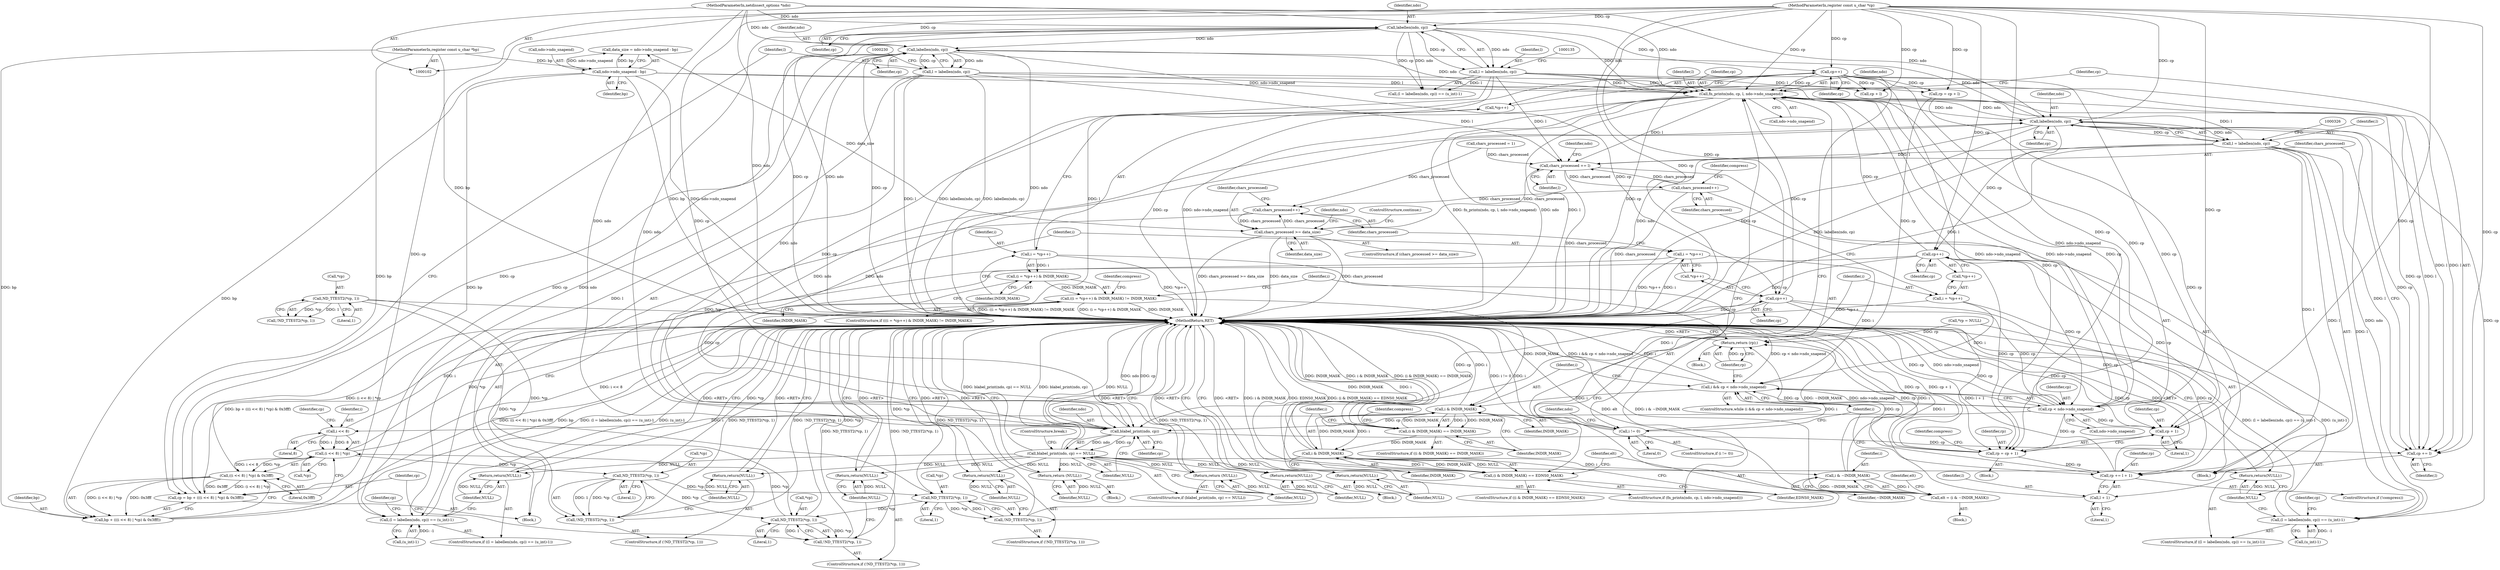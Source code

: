 digraph "1_tcpdump_3a76fd7c95fced2c2f8c8148a9055c3a542eff29@pointer" {
"1000226" [label="(Call,labellen(ndo, cp))"];
"1000131" [label="(Call,labellen(ndo, cp))"];
"1000103" [label="(MethodParameterIn,netdissect_options *ndo)"];
"1000104" [label="(MethodParameterIn,register const u_char *cp)"];
"1000322" [label="(Call,labellen(ndo, cp))"];
"1000299" [label="(Call,fn_printn(ndo, cp, l, ndo->ndo_snapend))"];
"1000226" [label="(Call,labellen(ndo, cp))"];
"1000210" [label="(Call,cp = bp + (((i << 8) | *cp) & 0x3fff))"];
"1000122" [label="(Call,ndo->ndo_snapend - bp)"];
"1000105" [label="(MethodParameterIn,register const u_char *bp)"];
"1000214" [label="(Call,((i << 8) | *cp) & 0x3fff)"];
"1000215" [label="(Call,(i << 8) | *cp)"];
"1000216" [label="(Call,i << 8)"];
"1000185" [label="(Call,i & INDIR_MASK)"];
"1000175" [label="(Call,i && cp < ndo->ndo_snapend)"];
"1000171" [label="(Call,i != 0)"];
"1000154" [label="(Call,i = *cp++)"];
"1000339" [label="(Call,i = *cp++)"];
"1000243" [label="(Call,i = *cp++)"];
"1000177" [label="(Call,cp < ndo->ndo_snapend)"];
"1000342" [label="(Call,cp++)"];
"1000157" [label="(Call,cp++)"];
"1000246" [label="(Call,cp++)"];
"1000184" [label="(Call,(i & INDIR_MASK) == INDIR_MASK)"];
"1000152" [label="(Call,((i = *cp++) & INDIR_MASK) != INDIR_MASK)"];
"1000153" [label="(Call,(i = *cp++) & INDIR_MASK)"];
"1000264" [label="(Call,i & INDIR_MASK)"];
"1000204" [label="(Call,ND_TTEST2(*cp, 1))"];
"1000333" [label="(Call,ND_TTEST2(*cp, 1))"];
"1000237" [label="(Call,ND_TTEST2(*cp, 1))"];
"1000142" [label="(Call,ND_TTEST2(*cp, 1))"];
"1000129" [label="(Call,l = labellen(ndo, cp))"];
"1000224" [label="(Call,l = labellen(ndo, cp))"];
"1000320" [label="(Call,l = labellen(ndo, cp))"];
"1000280" [label="(Call,blabel_print(ndo, cp))"];
"1000308" [label="(Call,cp += l)"];
"1000223" [label="(Call,(l = labellen(ndo, cp)) == (u_int)-1)"];
"1000263" [label="(Call,(i & INDIR_MASK) == EDNS0_MASK)"];
"1000271" [label="(Call,i & ~INDIR_MASK)"];
"1000269" [label="(Call,elt = (i & ~INDIR_MASK))"];
"1000194" [label="(Call,rp = cp + 1)"];
"1000349" [label="(Call,rp += l + 1)"];
"1000359" [label="(Return,return (rp);)"];
"1000196" [label="(Call,cp + 1)"];
"1000279" [label="(Call,blabel_print(ndo, cp) == NULL)"];
"1000208" [label="(Return,return(NULL);)"];
"1000233" [label="(Return,return(NULL);)"];
"1000241" [label="(Return,return(NULL);)"];
"1000259" [label="(Return,return (NULL);)"];
"1000284" [label="(Return,return (NULL);)"];
"1000294" [label="(Return,return(NULL);)"];
"1000306" [label="(Return,return(NULL);)"];
"1000329" [label="(Return,return(NULL);)"];
"1000337" [label="(Return,return(NULL);)"];
"1000319" [label="(Call,(l = labellen(ndo, cp)) == (u_int)-1)"];
"1000311" [label="(Call,chars_processed += l)"];
"1000344" [label="(Call,chars_processed++)"];
"1000248" [label="(Call,chars_processed++)"];
"1000251" [label="(Call,chars_processed >= data_size)"];
"1000351" [label="(Call,l + 1)"];
"1000212" [label="(Call,bp + (((i << 8) | *cp) & 0x3fff))"];
"1000203" [label="(Call,!ND_TTEST2(*cp, 1))"];
"1000236" [label="(Call,!ND_TTEST2(*cp, 1))"];
"1000332" [label="(Call,!ND_TTEST2(*cp, 1))"];
"1000246" [label="(Call,cp++)"];
"1000175" [label="(Call,i && cp < ndo->ndo_snapend)"];
"1000244" [label="(Identifier,i)"];
"1000249" [label="(Identifier,chars_processed)"];
"1000334" [label="(Call,*cp)"];
"1000228" [label="(Identifier,cp)"];
"1000281" [label="(Identifier,ndo)"];
"1000272" [label="(Identifier,i)"];
"1000195" [label="(Identifier,rp)"];
"1000142" [label="(Call,ND_TTEST2(*cp, 1))"];
"1000282" [label="(Identifier,cp)"];
"1000105" [label="(MethodParameterIn,register const u_char *bp)"];
"1000153" [label="(Call,(i = *cp++) & INDIR_MASK)"];
"1000330" [label="(Identifier,NULL)"];
"1000103" [label="(MethodParameterIn,netdissect_options *ndo)"];
"1000235" [label="(ControlStructure,if (!ND_TTEST2(*cp, 1)))"];
"1000123" [label="(Call,ndo->ndo_snapend)"];
"1000155" [label="(Identifier,i)"];
"1000251" [label="(Call,chars_processed >= data_size)"];
"1000267" [label="(Identifier,EDNS0_MASK)"];
"1000300" [label="(Identifier,ndo)"];
"1000266" [label="(Identifier,INDIR_MASK)"];
"1000177" [label="(Call,cp < ndo->ndo_snapend)"];
"1000216" [label="(Call,i << 8)"];
"1000192" [label="(Identifier,compress)"];
"1000351" [label="(Call,l + 1)"];
"1000239" [label="(Identifier,cp)"];
"1000257" [label="(Identifier,ndo)"];
"1000106" [label="(Block,)"];
"1000331" [label="(ControlStructure,if (!ND_TTEST2(*cp, 1)))"];
"1000280" [label="(Call,blabel_print(ndo, cp))"];
"1000198" [label="(Literal,1)"];
"1000340" [label="(Identifier,i)"];
"1000145" [label="(Literal,1)"];
"1000342" [label="(Call,cp++)"];
"1000276" [label="(Block,)"];
"1000104" [label="(MethodParameterIn,register const u_char *cp)"];
"1000193" [label="(Block,)"];
"1000189" [label="(Block,)"];
"1000345" [label="(Identifier,chars_processed)"];
"1000241" [label="(Return,return(NULL);)"];
"1000212" [label="(Call,bp + (((i << 8) | *cp) & 0x3fff))"];
"1000318" [label="(ControlStructure,if ((l = labellen(ndo, cp)) == (u_int)-1))"];
"1000236" [label="(Call,!ND_TTEST2(*cp, 1))"];
"1000217" [label="(Identifier,i)"];
"1000335" [label="(Identifier,cp)"];
"1000302" [label="(Identifier,l)"];
"1000182" [label="(Block,)"];
"1000194" [label="(Call,rp = cp + 1)"];
"1000213" [label="(Identifier,bp)"];
"1000210" [label="(Call,cp = bp + (((i << 8) | *cp) & 0x3fff))"];
"1000350" [label="(Identifier,rp)"];
"1000226" [label="(Call,labellen(ndo, cp))"];
"1000320" [label="(Call,l = labellen(ndo, cp))"];
"1000259" [label="(Return,return (NULL);)"];
"1000344" [label="(Call,chars_processed++)"];
"1000141" [label="(Call,!ND_TTEST2(*cp, 1))"];
"1000183" [label="(ControlStructure,if ((i & INDIR_MASK) == INDIR_MASK))"];
"1000156" [label="(Call,*cp++)"];
"1000242" [label="(Identifier,NULL)"];
"1000163" [label="(Identifier,compress)"];
"1000265" [label="(Identifier,i)"];
"1000261" [label="(ControlStructure,continue;)"];
"1000203" [label="(Call,!ND_TTEST2(*cp, 1))"];
"1000312" [label="(Identifier,chars_processed)"];
"1000325" [label="(Call,(u_int)-1)"];
"1000129" [label="(Call,l = labellen(ndo, cp))"];
"1000176" [label="(Identifier,i)"];
"1000346" [label="(ControlStructure,if (!compress))"];
"1000284" [label="(Return,return (NULL);)"];
"1000233" [label="(Return,return(NULL);)"];
"1000219" [label="(Call,*cp)"];
"1000209" [label="(Identifier,NULL)"];
"1000275" [label="(Identifier,elt)"];
"1000240" [label="(Literal,1)"];
"1000185" [label="(Call,i & INDIR_MASK)"];
"1000222" [label="(ControlStructure,if ((l = labellen(ndo, cp)) == (u_int)-1))"];
"1000260" [label="(Identifier,NULL)"];
"1000229" [label="(Call,(u_int)-1)"];
"1000252" [label="(Identifier,chars_processed)"];
"1000298" [label="(ControlStructure,if (fn_printn(ndo, cp, l, ndo->ndo_snapend)))"];
"1000220" [label="(Identifier,cp)"];
"1000128" [label="(Call,(l = labellen(ndo, cp)) == (u_int)-1)"];
"1000152" [label="(Call,((i = *cp++) & INDIR_MASK) != INDIR_MASK)"];
"1000324" [label="(Identifier,cp)"];
"1000126" [label="(Identifier,bp)"];
"1000207" [label="(Literal,1)"];
"1000238" [label="(Call,*cp)"];
"1000303" [label="(Call,ndo->ndo_snapend)"];
"1000341" [label="(Call,*cp++)"];
"1000132" [label="(Identifier,ndo)"];
"1000158" [label="(Identifier,cp)"];
"1000263" [label="(Call,(i & INDIR_MASK) == EDNS0_MASK)"];
"1000214" [label="(Call,((i << 8) | *cp) & 0x3fff)"];
"1000204" [label="(Call,ND_TTEST2(*cp, 1))"];
"1000285" [label="(Identifier,NULL)"];
"1000234" [label="(Identifier,NULL)"];
"1000269" [label="(Call,elt = (i & ~INDIR_MASK))"];
"1000295" [label="(Identifier,NULL)"];
"1000171" [label="(Call,i != 0)"];
"1000188" [label="(Identifier,INDIR_MASK)"];
"1000352" [label="(Identifier,l)"];
"1000279" [label="(Call,blabel_print(ndo, cp) == NULL)"];
"1000143" [label="(Call,*cp)"];
"1000250" [label="(ControlStructure,if (chars_processed >= data_size))"];
"1000262" [label="(ControlStructure,if ((i & INDIR_MASK) == EDNS0_MASK))"];
"1000337" [label="(Return,return(NULL);)"];
"1000336" [label="(Literal,1)"];
"1000154" [label="(Call,i = *cp++)"];
"1000283" [label="(Identifier,NULL)"];
"1000237" [label="(Call,ND_TTEST2(*cp, 1))"];
"1000268" [label="(Block,)"];
"1000323" [label="(Identifier,ndo)"];
"1000110" [label="(Call,*rp = NULL)"];
"1000353" [label="(Literal,1)"];
"1000173" [label="(Literal,0)"];
"1000170" [label="(ControlStructure,if (i != 0))"];
"1000253" [label="(Identifier,data_size)"];
"1000270" [label="(Identifier,elt)"];
"1000223" [label="(Call,(l = labellen(ndo, cp)) == (u_int)-1)"];
"1000308" [label="(Call,cp += l)"];
"1000151" [label="(ControlStructure,if (((i = *cp++) & INDIR_MASK) != INDIR_MASK))"];
"1000254" [label="(Block,)"];
"1000311" [label="(Call,chars_processed += l)"];
"1000349" [label="(Call,rp += l + 1)"];
"1000357" [label="(Identifier,ndo)"];
"1000310" [label="(Identifier,l)"];
"1000165" [label="(Call,rp = cp + l)"];
"1000309" [label="(Identifier,cp)"];
"1000202" [label="(ControlStructure,if (!ND_TTEST2(*cp, 1)))"];
"1000211" [label="(Identifier,cp)"];
"1000197" [label="(Identifier,cp)"];
"1000339" [label="(Call,i = *cp++)"];
"1000122" [label="(Call,ndo->ndo_snapend - bp)"];
"1000187" [label="(Identifier,INDIR_MASK)"];
"1000196" [label="(Call,cp + 1)"];
"1000225" [label="(Identifier,l)"];
"1000333" [label="(Call,ND_TTEST2(*cp, 1))"];
"1000329" [label="(Return,return(NULL);)"];
"1000167" [label="(Call,cp + l)"];
"1000248" [label="(Call,chars_processed++)"];
"1000360" [label="(Identifier,rp)"];
"1000307" [label="(Identifier,NULL)"];
"1000148" [label="(Call,chars_processed = 1)"];
"1000286" [label="(ControlStructure,break;)"];
"1000243" [label="(Call,i = *cp++)"];
"1000338" [label="(Identifier,NULL)"];
"1000299" [label="(Call,fn_printn(ndo, cp, l, ndo->ndo_snapend))"];
"1000361" [label="(MethodReturn,RET)"];
"1000157" [label="(Call,cp++)"];
"1000321" [label="(Identifier,l)"];
"1000294" [label="(Return,return(NULL);)"];
"1000200" [label="(Identifier,compress)"];
"1000348" [label="(Identifier,compress)"];
"1000316" [label="(Identifier,ndo)"];
"1000273" [label="(Identifier,~INDIR_MASK)"];
"1000227" [label="(Identifier,ndo)"];
"1000186" [label="(Identifier,i)"];
"1000319" [label="(Call,(l = labellen(ndo, cp)) == (u_int)-1)"];
"1000332" [label="(Call,!ND_TTEST2(*cp, 1))"];
"1000359" [label="(Return,return (rp);)"];
"1000301" [label="(Identifier,cp)"];
"1000160" [label="(Identifier,INDIR_MASK)"];
"1000174" [label="(ControlStructure,while (i && cp < ndo->ndo_snapend))"];
"1000131" [label="(Call,labellen(ndo, cp))"];
"1000133" [label="(Identifier,cp)"];
"1000221" [label="(Literal,0x3fff)"];
"1000313" [label="(Identifier,l)"];
"1000184" [label="(Call,(i & INDIR_MASK) == INDIR_MASK)"];
"1000271" [label="(Call,i & ~INDIR_MASK)"];
"1000178" [label="(Identifier,cp)"];
"1000306" [label="(Return,return(NULL);)"];
"1000120" [label="(Call,data_size = ndo->ndo_snapend - bp)"];
"1000247" [label="(Identifier,cp)"];
"1000224" [label="(Call,l = labellen(ndo, cp))"];
"1000322" [label="(Call,labellen(ndo, cp))"];
"1000264" [label="(Call,i & INDIR_MASK)"];
"1000278" [label="(ControlStructure,if (blabel_print(ndo, cp) == NULL))"];
"1000130" [label="(Identifier,l)"];
"1000159" [label="(Identifier,INDIR_MASK)"];
"1000245" [label="(Call,*cp++)"];
"1000343" [label="(Identifier,cp)"];
"1000208" [label="(Return,return(NULL);)"];
"1000218" [label="(Literal,8)"];
"1000179" [label="(Call,ndo->ndo_snapend)"];
"1000205" [label="(Call,*cp)"];
"1000172" [label="(Identifier,i)"];
"1000215" [label="(Call,(i << 8) | *cp)"];
"1000226" -> "1000224"  [label="AST: "];
"1000226" -> "1000228"  [label="CFG: "];
"1000227" -> "1000226"  [label="AST: "];
"1000228" -> "1000226"  [label="AST: "];
"1000224" -> "1000226"  [label="CFG: "];
"1000226" -> "1000361"  [label="DDG: ndo"];
"1000226" -> "1000361"  [label="DDG: cp"];
"1000226" -> "1000223"  [label="DDG: ndo"];
"1000226" -> "1000223"  [label="DDG: cp"];
"1000226" -> "1000224"  [label="DDG: ndo"];
"1000226" -> "1000224"  [label="DDG: cp"];
"1000131" -> "1000226"  [label="DDG: ndo"];
"1000322" -> "1000226"  [label="DDG: ndo"];
"1000103" -> "1000226"  [label="DDG: ndo"];
"1000210" -> "1000226"  [label="DDG: cp"];
"1000104" -> "1000226"  [label="DDG: cp"];
"1000226" -> "1000246"  [label="DDG: cp"];
"1000226" -> "1000280"  [label="DDG: ndo"];
"1000226" -> "1000299"  [label="DDG: ndo"];
"1000131" -> "1000129"  [label="AST: "];
"1000131" -> "1000133"  [label="CFG: "];
"1000132" -> "1000131"  [label="AST: "];
"1000133" -> "1000131"  [label="AST: "];
"1000129" -> "1000131"  [label="CFG: "];
"1000131" -> "1000361"  [label="DDG: ndo"];
"1000131" -> "1000361"  [label="DDG: cp"];
"1000131" -> "1000128"  [label="DDG: ndo"];
"1000131" -> "1000128"  [label="DDG: cp"];
"1000131" -> "1000129"  [label="DDG: ndo"];
"1000131" -> "1000129"  [label="DDG: cp"];
"1000103" -> "1000131"  [label="DDG: ndo"];
"1000104" -> "1000131"  [label="DDG: cp"];
"1000131" -> "1000157"  [label="DDG: cp"];
"1000131" -> "1000280"  [label="DDG: ndo"];
"1000131" -> "1000299"  [label="DDG: ndo"];
"1000103" -> "1000102"  [label="AST: "];
"1000103" -> "1000361"  [label="DDG: ndo"];
"1000103" -> "1000280"  [label="DDG: ndo"];
"1000103" -> "1000299"  [label="DDG: ndo"];
"1000103" -> "1000322"  [label="DDG: ndo"];
"1000104" -> "1000102"  [label="AST: "];
"1000104" -> "1000361"  [label="DDG: cp"];
"1000104" -> "1000157"  [label="DDG: cp"];
"1000104" -> "1000165"  [label="DDG: cp"];
"1000104" -> "1000167"  [label="DDG: cp"];
"1000104" -> "1000177"  [label="DDG: cp"];
"1000104" -> "1000194"  [label="DDG: cp"];
"1000104" -> "1000196"  [label="DDG: cp"];
"1000104" -> "1000210"  [label="DDG: cp"];
"1000104" -> "1000246"  [label="DDG: cp"];
"1000104" -> "1000280"  [label="DDG: cp"];
"1000104" -> "1000299"  [label="DDG: cp"];
"1000104" -> "1000308"  [label="DDG: cp"];
"1000104" -> "1000322"  [label="DDG: cp"];
"1000104" -> "1000342"  [label="DDG: cp"];
"1000322" -> "1000320"  [label="AST: "];
"1000322" -> "1000324"  [label="CFG: "];
"1000323" -> "1000322"  [label="AST: "];
"1000324" -> "1000322"  [label="AST: "];
"1000320" -> "1000322"  [label="CFG: "];
"1000322" -> "1000361"  [label="DDG: cp"];
"1000322" -> "1000361"  [label="DDG: ndo"];
"1000322" -> "1000280"  [label="DDG: ndo"];
"1000322" -> "1000299"  [label="DDG: ndo"];
"1000322" -> "1000319"  [label="DDG: ndo"];
"1000322" -> "1000319"  [label="DDG: cp"];
"1000322" -> "1000320"  [label="DDG: ndo"];
"1000322" -> "1000320"  [label="DDG: cp"];
"1000299" -> "1000322"  [label="DDG: ndo"];
"1000280" -> "1000322"  [label="DDG: ndo"];
"1000308" -> "1000322"  [label="DDG: cp"];
"1000322" -> "1000342"  [label="DDG: cp"];
"1000299" -> "1000298"  [label="AST: "];
"1000299" -> "1000303"  [label="CFG: "];
"1000300" -> "1000299"  [label="AST: "];
"1000301" -> "1000299"  [label="AST: "];
"1000302" -> "1000299"  [label="AST: "];
"1000303" -> "1000299"  [label="AST: "];
"1000307" -> "1000299"  [label="CFG: "];
"1000309" -> "1000299"  [label="CFG: "];
"1000299" -> "1000361"  [label="DDG: cp"];
"1000299" -> "1000361"  [label="DDG: ndo->ndo_snapend"];
"1000299" -> "1000361"  [label="DDG: fn_printn(ndo, cp, l, ndo->ndo_snapend)"];
"1000299" -> "1000361"  [label="DDG: l"];
"1000299" -> "1000361"  [label="DDG: ndo"];
"1000299" -> "1000177"  [label="DDG: ndo->ndo_snapend"];
"1000177" -> "1000299"  [label="DDG: cp"];
"1000177" -> "1000299"  [label="DDG: ndo->ndo_snapend"];
"1000342" -> "1000299"  [label="DDG: cp"];
"1000157" -> "1000299"  [label="DDG: cp"];
"1000246" -> "1000299"  [label="DDG: cp"];
"1000129" -> "1000299"  [label="DDG: l"];
"1000224" -> "1000299"  [label="DDG: l"];
"1000320" -> "1000299"  [label="DDG: l"];
"1000122" -> "1000299"  [label="DDG: ndo->ndo_snapend"];
"1000299" -> "1000308"  [label="DDG: l"];
"1000299" -> "1000308"  [label="DDG: cp"];
"1000299" -> "1000311"  [label="DDG: l"];
"1000210" -> "1000189"  [label="AST: "];
"1000210" -> "1000212"  [label="CFG: "];
"1000211" -> "1000210"  [label="AST: "];
"1000212" -> "1000210"  [label="AST: "];
"1000225" -> "1000210"  [label="CFG: "];
"1000210" -> "1000361"  [label="DDG: bp + (((i << 8) | *cp) & 0x3fff)"];
"1000122" -> "1000210"  [label="DDG: bp"];
"1000105" -> "1000210"  [label="DDG: bp"];
"1000214" -> "1000210"  [label="DDG: (i << 8) | *cp"];
"1000214" -> "1000210"  [label="DDG: 0x3fff"];
"1000122" -> "1000120"  [label="AST: "];
"1000122" -> "1000126"  [label="CFG: "];
"1000123" -> "1000122"  [label="AST: "];
"1000126" -> "1000122"  [label="AST: "];
"1000120" -> "1000122"  [label="CFG: "];
"1000122" -> "1000361"  [label="DDG: bp"];
"1000122" -> "1000361"  [label="DDG: ndo->ndo_snapend"];
"1000122" -> "1000120"  [label="DDG: ndo->ndo_snapend"];
"1000122" -> "1000120"  [label="DDG: bp"];
"1000105" -> "1000122"  [label="DDG: bp"];
"1000122" -> "1000177"  [label="DDG: ndo->ndo_snapend"];
"1000122" -> "1000212"  [label="DDG: bp"];
"1000105" -> "1000102"  [label="AST: "];
"1000105" -> "1000361"  [label="DDG: bp"];
"1000105" -> "1000212"  [label="DDG: bp"];
"1000214" -> "1000212"  [label="AST: "];
"1000214" -> "1000221"  [label="CFG: "];
"1000215" -> "1000214"  [label="AST: "];
"1000221" -> "1000214"  [label="AST: "];
"1000212" -> "1000214"  [label="CFG: "];
"1000214" -> "1000361"  [label="DDG: (i << 8) | *cp"];
"1000214" -> "1000212"  [label="DDG: (i << 8) | *cp"];
"1000214" -> "1000212"  [label="DDG: 0x3fff"];
"1000215" -> "1000214"  [label="DDG: i << 8"];
"1000215" -> "1000214"  [label="DDG: *cp"];
"1000215" -> "1000219"  [label="CFG: "];
"1000216" -> "1000215"  [label="AST: "];
"1000219" -> "1000215"  [label="AST: "];
"1000221" -> "1000215"  [label="CFG: "];
"1000215" -> "1000361"  [label="DDG: i << 8"];
"1000215" -> "1000361"  [label="DDG: *cp"];
"1000216" -> "1000215"  [label="DDG: i"];
"1000216" -> "1000215"  [label="DDG: 8"];
"1000204" -> "1000215"  [label="DDG: *cp"];
"1000215" -> "1000237"  [label="DDG: *cp"];
"1000216" -> "1000218"  [label="CFG: "];
"1000217" -> "1000216"  [label="AST: "];
"1000218" -> "1000216"  [label="AST: "];
"1000220" -> "1000216"  [label="CFG: "];
"1000216" -> "1000361"  [label="DDG: i"];
"1000185" -> "1000216"  [label="DDG: i"];
"1000185" -> "1000184"  [label="AST: "];
"1000185" -> "1000187"  [label="CFG: "];
"1000186" -> "1000185"  [label="AST: "];
"1000187" -> "1000185"  [label="AST: "];
"1000188" -> "1000185"  [label="CFG: "];
"1000185" -> "1000361"  [label="DDG: i"];
"1000185" -> "1000184"  [label="DDG: i"];
"1000185" -> "1000184"  [label="DDG: INDIR_MASK"];
"1000175" -> "1000185"  [label="DDG: i"];
"1000184" -> "1000185"  [label="DDG: INDIR_MASK"];
"1000152" -> "1000185"  [label="DDG: INDIR_MASK"];
"1000264" -> "1000185"  [label="DDG: INDIR_MASK"];
"1000185" -> "1000264"  [label="DDG: i"];
"1000175" -> "1000174"  [label="AST: "];
"1000175" -> "1000176"  [label="CFG: "];
"1000175" -> "1000177"  [label="CFG: "];
"1000176" -> "1000175"  [label="AST: "];
"1000177" -> "1000175"  [label="AST: "];
"1000186" -> "1000175"  [label="CFG: "];
"1000360" -> "1000175"  [label="CFG: "];
"1000175" -> "1000361"  [label="DDG: i"];
"1000175" -> "1000361"  [label="DDG: cp < ndo->ndo_snapend"];
"1000175" -> "1000361"  [label="DDG: i && cp < ndo->ndo_snapend"];
"1000171" -> "1000175"  [label="DDG: i"];
"1000339" -> "1000175"  [label="DDG: i"];
"1000243" -> "1000175"  [label="DDG: i"];
"1000177" -> "1000175"  [label="DDG: cp"];
"1000177" -> "1000175"  [label="DDG: ndo->ndo_snapend"];
"1000171" -> "1000170"  [label="AST: "];
"1000171" -> "1000173"  [label="CFG: "];
"1000172" -> "1000171"  [label="AST: "];
"1000173" -> "1000171"  [label="AST: "];
"1000176" -> "1000171"  [label="CFG: "];
"1000357" -> "1000171"  [label="CFG: "];
"1000171" -> "1000361"  [label="DDG: i"];
"1000171" -> "1000361"  [label="DDG: i != 0"];
"1000154" -> "1000171"  [label="DDG: i"];
"1000154" -> "1000153"  [label="AST: "];
"1000154" -> "1000156"  [label="CFG: "];
"1000155" -> "1000154"  [label="AST: "];
"1000156" -> "1000154"  [label="AST: "];
"1000159" -> "1000154"  [label="CFG: "];
"1000154" -> "1000361"  [label="DDG: *cp++"];
"1000154" -> "1000153"  [label="DDG: i"];
"1000339" -> "1000182"  [label="AST: "];
"1000339" -> "1000341"  [label="CFG: "];
"1000340" -> "1000339"  [label="AST: "];
"1000341" -> "1000339"  [label="AST: "];
"1000345" -> "1000339"  [label="CFG: "];
"1000339" -> "1000361"  [label="DDG: *cp++"];
"1000243" -> "1000189"  [label="AST: "];
"1000243" -> "1000245"  [label="CFG: "];
"1000244" -> "1000243"  [label="AST: "];
"1000245" -> "1000243"  [label="AST: "];
"1000249" -> "1000243"  [label="CFG: "];
"1000243" -> "1000361"  [label="DDG: i"];
"1000243" -> "1000361"  [label="DDG: *cp++"];
"1000177" -> "1000179"  [label="CFG: "];
"1000178" -> "1000177"  [label="AST: "];
"1000179" -> "1000177"  [label="AST: "];
"1000177" -> "1000361"  [label="DDG: cp"];
"1000177" -> "1000361"  [label="DDG: ndo->ndo_snapend"];
"1000342" -> "1000177"  [label="DDG: cp"];
"1000157" -> "1000177"  [label="DDG: cp"];
"1000246" -> "1000177"  [label="DDG: cp"];
"1000177" -> "1000194"  [label="DDG: cp"];
"1000177" -> "1000196"  [label="DDG: cp"];
"1000177" -> "1000280"  [label="DDG: cp"];
"1000342" -> "1000341"  [label="AST: "];
"1000342" -> "1000343"  [label="CFG: "];
"1000343" -> "1000342"  [label="AST: "];
"1000341" -> "1000342"  [label="CFG: "];
"1000342" -> "1000361"  [label="DDG: cp"];
"1000342" -> "1000194"  [label="DDG: cp"];
"1000342" -> "1000196"  [label="DDG: cp"];
"1000342" -> "1000280"  [label="DDG: cp"];
"1000157" -> "1000156"  [label="AST: "];
"1000157" -> "1000158"  [label="CFG: "];
"1000158" -> "1000157"  [label="AST: "];
"1000156" -> "1000157"  [label="CFG: "];
"1000157" -> "1000361"  [label="DDG: cp"];
"1000157" -> "1000165"  [label="DDG: cp"];
"1000157" -> "1000167"  [label="DDG: cp"];
"1000157" -> "1000194"  [label="DDG: cp"];
"1000157" -> "1000196"  [label="DDG: cp"];
"1000157" -> "1000280"  [label="DDG: cp"];
"1000246" -> "1000245"  [label="AST: "];
"1000246" -> "1000247"  [label="CFG: "];
"1000247" -> "1000246"  [label="AST: "];
"1000245" -> "1000246"  [label="CFG: "];
"1000246" -> "1000361"  [label="DDG: cp"];
"1000246" -> "1000194"  [label="DDG: cp"];
"1000246" -> "1000196"  [label="DDG: cp"];
"1000246" -> "1000280"  [label="DDG: cp"];
"1000184" -> "1000183"  [label="AST: "];
"1000184" -> "1000188"  [label="CFG: "];
"1000188" -> "1000184"  [label="AST: "];
"1000192" -> "1000184"  [label="CFG: "];
"1000265" -> "1000184"  [label="CFG: "];
"1000184" -> "1000361"  [label="DDG: INDIR_MASK"];
"1000184" -> "1000361"  [label="DDG: i & INDIR_MASK"];
"1000184" -> "1000361"  [label="DDG: (i & INDIR_MASK) == INDIR_MASK"];
"1000184" -> "1000264"  [label="DDG: INDIR_MASK"];
"1000152" -> "1000151"  [label="AST: "];
"1000152" -> "1000160"  [label="CFG: "];
"1000153" -> "1000152"  [label="AST: "];
"1000160" -> "1000152"  [label="AST: "];
"1000163" -> "1000152"  [label="CFG: "];
"1000172" -> "1000152"  [label="CFG: "];
"1000152" -> "1000361"  [label="DDG: INDIR_MASK"];
"1000152" -> "1000361"  [label="DDG: ((i = *cp++) & INDIR_MASK) != INDIR_MASK"];
"1000152" -> "1000361"  [label="DDG: (i = *cp++) & INDIR_MASK"];
"1000153" -> "1000152"  [label="DDG: INDIR_MASK"];
"1000153" -> "1000159"  [label="CFG: "];
"1000159" -> "1000153"  [label="AST: "];
"1000160" -> "1000153"  [label="CFG: "];
"1000264" -> "1000263"  [label="AST: "];
"1000264" -> "1000266"  [label="CFG: "];
"1000265" -> "1000264"  [label="AST: "];
"1000266" -> "1000264"  [label="AST: "];
"1000267" -> "1000264"  [label="CFG: "];
"1000264" -> "1000361"  [label="DDG: i"];
"1000264" -> "1000361"  [label="DDG: INDIR_MASK"];
"1000264" -> "1000263"  [label="DDG: i"];
"1000264" -> "1000263"  [label="DDG: INDIR_MASK"];
"1000264" -> "1000271"  [label="DDG: i"];
"1000204" -> "1000203"  [label="AST: "];
"1000204" -> "1000207"  [label="CFG: "];
"1000205" -> "1000204"  [label="AST: "];
"1000207" -> "1000204"  [label="AST: "];
"1000203" -> "1000204"  [label="CFG: "];
"1000204" -> "1000361"  [label="DDG: *cp"];
"1000204" -> "1000203"  [label="DDG: *cp"];
"1000204" -> "1000203"  [label="DDG: 1"];
"1000333" -> "1000204"  [label="DDG: *cp"];
"1000237" -> "1000204"  [label="DDG: *cp"];
"1000142" -> "1000204"  [label="DDG: *cp"];
"1000333" -> "1000332"  [label="AST: "];
"1000333" -> "1000336"  [label="CFG: "];
"1000334" -> "1000333"  [label="AST: "];
"1000336" -> "1000333"  [label="AST: "];
"1000332" -> "1000333"  [label="CFG: "];
"1000333" -> "1000361"  [label="DDG: *cp"];
"1000333" -> "1000332"  [label="DDG: *cp"];
"1000333" -> "1000332"  [label="DDG: 1"];
"1000237" -> "1000333"  [label="DDG: *cp"];
"1000142" -> "1000333"  [label="DDG: *cp"];
"1000237" -> "1000236"  [label="AST: "];
"1000237" -> "1000240"  [label="CFG: "];
"1000238" -> "1000237"  [label="AST: "];
"1000240" -> "1000237"  [label="AST: "];
"1000236" -> "1000237"  [label="CFG: "];
"1000237" -> "1000361"  [label="DDG: *cp"];
"1000237" -> "1000236"  [label="DDG: *cp"];
"1000237" -> "1000236"  [label="DDG: 1"];
"1000142" -> "1000141"  [label="AST: "];
"1000142" -> "1000145"  [label="CFG: "];
"1000143" -> "1000142"  [label="AST: "];
"1000145" -> "1000142"  [label="AST: "];
"1000141" -> "1000142"  [label="CFG: "];
"1000142" -> "1000361"  [label="DDG: *cp"];
"1000142" -> "1000141"  [label="DDG: *cp"];
"1000142" -> "1000141"  [label="DDG: 1"];
"1000129" -> "1000128"  [label="AST: "];
"1000130" -> "1000129"  [label="AST: "];
"1000135" -> "1000129"  [label="CFG: "];
"1000129" -> "1000361"  [label="DDG: l"];
"1000129" -> "1000361"  [label="DDG: labellen(ndo, cp)"];
"1000129" -> "1000128"  [label="DDG: l"];
"1000129" -> "1000165"  [label="DDG: l"];
"1000129" -> "1000167"  [label="DDG: l"];
"1000129" -> "1000308"  [label="DDG: l"];
"1000129" -> "1000311"  [label="DDG: l"];
"1000224" -> "1000223"  [label="AST: "];
"1000225" -> "1000224"  [label="AST: "];
"1000230" -> "1000224"  [label="CFG: "];
"1000224" -> "1000361"  [label="DDG: l"];
"1000224" -> "1000361"  [label="DDG: labellen(ndo, cp)"];
"1000224" -> "1000223"  [label="DDG: l"];
"1000224" -> "1000308"  [label="DDG: l"];
"1000224" -> "1000311"  [label="DDG: l"];
"1000320" -> "1000319"  [label="AST: "];
"1000321" -> "1000320"  [label="AST: "];
"1000326" -> "1000320"  [label="CFG: "];
"1000320" -> "1000361"  [label="DDG: labellen(ndo, cp)"];
"1000320" -> "1000361"  [label="DDG: l"];
"1000320" -> "1000308"  [label="DDG: l"];
"1000320" -> "1000311"  [label="DDG: l"];
"1000320" -> "1000319"  [label="DDG: l"];
"1000320" -> "1000349"  [label="DDG: l"];
"1000320" -> "1000351"  [label="DDG: l"];
"1000280" -> "1000279"  [label="AST: "];
"1000280" -> "1000282"  [label="CFG: "];
"1000281" -> "1000280"  [label="AST: "];
"1000282" -> "1000280"  [label="AST: "];
"1000283" -> "1000280"  [label="CFG: "];
"1000280" -> "1000361"  [label="DDG: cp"];
"1000280" -> "1000361"  [label="DDG: ndo"];
"1000280" -> "1000279"  [label="DDG: ndo"];
"1000280" -> "1000279"  [label="DDG: cp"];
"1000280" -> "1000308"  [label="DDG: cp"];
"1000308" -> "1000182"  [label="AST: "];
"1000308" -> "1000310"  [label="CFG: "];
"1000309" -> "1000308"  [label="AST: "];
"1000310" -> "1000308"  [label="AST: "];
"1000312" -> "1000308"  [label="CFG: "];
"1000223" -> "1000222"  [label="AST: "];
"1000223" -> "1000229"  [label="CFG: "];
"1000229" -> "1000223"  [label="AST: "];
"1000234" -> "1000223"  [label="CFG: "];
"1000239" -> "1000223"  [label="CFG: "];
"1000223" -> "1000361"  [label="DDG: (l = labellen(ndo, cp)) == (u_int)-1"];
"1000223" -> "1000361"  [label="DDG: (u_int)-1"];
"1000229" -> "1000223"  [label="DDG: -1"];
"1000263" -> "1000262"  [label="AST: "];
"1000263" -> "1000267"  [label="CFG: "];
"1000267" -> "1000263"  [label="AST: "];
"1000270" -> "1000263"  [label="CFG: "];
"1000300" -> "1000263"  [label="CFG: "];
"1000263" -> "1000361"  [label="DDG: EDNS0_MASK"];
"1000263" -> "1000361"  [label="DDG: (i & INDIR_MASK) == EDNS0_MASK"];
"1000263" -> "1000361"  [label="DDG: i & INDIR_MASK"];
"1000271" -> "1000269"  [label="AST: "];
"1000271" -> "1000273"  [label="CFG: "];
"1000272" -> "1000271"  [label="AST: "];
"1000273" -> "1000271"  [label="AST: "];
"1000269" -> "1000271"  [label="CFG: "];
"1000271" -> "1000361"  [label="DDG: ~INDIR_MASK"];
"1000271" -> "1000361"  [label="DDG: i"];
"1000271" -> "1000269"  [label="DDG: i"];
"1000271" -> "1000269"  [label="DDG: ~INDIR_MASK"];
"1000269" -> "1000268"  [label="AST: "];
"1000270" -> "1000269"  [label="AST: "];
"1000275" -> "1000269"  [label="CFG: "];
"1000269" -> "1000361"  [label="DDG: elt"];
"1000269" -> "1000361"  [label="DDG: i & ~INDIR_MASK"];
"1000194" -> "1000193"  [label="AST: "];
"1000194" -> "1000196"  [label="CFG: "];
"1000195" -> "1000194"  [label="AST: "];
"1000196" -> "1000194"  [label="AST: "];
"1000200" -> "1000194"  [label="CFG: "];
"1000194" -> "1000361"  [label="DDG: rp"];
"1000194" -> "1000361"  [label="DDG: cp + 1"];
"1000194" -> "1000349"  [label="DDG: rp"];
"1000194" -> "1000359"  [label="DDG: rp"];
"1000349" -> "1000346"  [label="AST: "];
"1000349" -> "1000351"  [label="CFG: "];
"1000350" -> "1000349"  [label="AST: "];
"1000351" -> "1000349"  [label="AST: "];
"1000176" -> "1000349"  [label="CFG: "];
"1000349" -> "1000361"  [label="DDG: l + 1"];
"1000349" -> "1000361"  [label="DDG: rp"];
"1000110" -> "1000349"  [label="DDG: rp"];
"1000165" -> "1000349"  [label="DDG: rp"];
"1000349" -> "1000359"  [label="DDG: rp"];
"1000359" -> "1000106"  [label="AST: "];
"1000359" -> "1000360"  [label="CFG: "];
"1000360" -> "1000359"  [label="AST: "];
"1000361" -> "1000359"  [label="CFG: "];
"1000359" -> "1000361"  [label="DDG: <RET>"];
"1000360" -> "1000359"  [label="DDG: rp"];
"1000110" -> "1000359"  [label="DDG: rp"];
"1000165" -> "1000359"  [label="DDG: rp"];
"1000196" -> "1000198"  [label="CFG: "];
"1000197" -> "1000196"  [label="AST: "];
"1000198" -> "1000196"  [label="AST: "];
"1000196" -> "1000361"  [label="DDG: cp"];
"1000279" -> "1000278"  [label="AST: "];
"1000279" -> "1000283"  [label="CFG: "];
"1000283" -> "1000279"  [label="AST: "];
"1000285" -> "1000279"  [label="CFG: "];
"1000286" -> "1000279"  [label="CFG: "];
"1000279" -> "1000361"  [label="DDG: blabel_print(ndo, cp)"];
"1000279" -> "1000361"  [label="DDG: NULL"];
"1000279" -> "1000361"  [label="DDG: blabel_print(ndo, cp) == NULL"];
"1000279" -> "1000208"  [label="DDG: NULL"];
"1000279" -> "1000233"  [label="DDG: NULL"];
"1000279" -> "1000241"  [label="DDG: NULL"];
"1000279" -> "1000259"  [label="DDG: NULL"];
"1000279" -> "1000284"  [label="DDG: NULL"];
"1000279" -> "1000294"  [label="DDG: NULL"];
"1000279" -> "1000306"  [label="DDG: NULL"];
"1000279" -> "1000329"  [label="DDG: NULL"];
"1000279" -> "1000337"  [label="DDG: NULL"];
"1000208" -> "1000202"  [label="AST: "];
"1000208" -> "1000209"  [label="CFG: "];
"1000209" -> "1000208"  [label="AST: "];
"1000361" -> "1000208"  [label="CFG: "];
"1000208" -> "1000361"  [label="DDG: <RET>"];
"1000209" -> "1000208"  [label="DDG: NULL"];
"1000233" -> "1000222"  [label="AST: "];
"1000233" -> "1000234"  [label="CFG: "];
"1000234" -> "1000233"  [label="AST: "];
"1000361" -> "1000233"  [label="CFG: "];
"1000233" -> "1000361"  [label="DDG: <RET>"];
"1000234" -> "1000233"  [label="DDG: NULL"];
"1000241" -> "1000235"  [label="AST: "];
"1000241" -> "1000242"  [label="CFG: "];
"1000242" -> "1000241"  [label="AST: "];
"1000361" -> "1000241"  [label="CFG: "];
"1000241" -> "1000361"  [label="DDG: <RET>"];
"1000242" -> "1000241"  [label="DDG: NULL"];
"1000259" -> "1000254"  [label="AST: "];
"1000259" -> "1000260"  [label="CFG: "];
"1000260" -> "1000259"  [label="AST: "];
"1000361" -> "1000259"  [label="CFG: "];
"1000259" -> "1000361"  [label="DDG: <RET>"];
"1000260" -> "1000259"  [label="DDG: NULL"];
"1000284" -> "1000278"  [label="AST: "];
"1000284" -> "1000285"  [label="CFG: "];
"1000285" -> "1000284"  [label="AST: "];
"1000361" -> "1000284"  [label="CFG: "];
"1000284" -> "1000361"  [label="DDG: <RET>"];
"1000285" -> "1000284"  [label="DDG: NULL"];
"1000294" -> "1000276"  [label="AST: "];
"1000294" -> "1000295"  [label="CFG: "];
"1000295" -> "1000294"  [label="AST: "];
"1000361" -> "1000294"  [label="CFG: "];
"1000294" -> "1000361"  [label="DDG: <RET>"];
"1000295" -> "1000294"  [label="DDG: NULL"];
"1000306" -> "1000298"  [label="AST: "];
"1000306" -> "1000307"  [label="CFG: "];
"1000307" -> "1000306"  [label="AST: "];
"1000361" -> "1000306"  [label="CFG: "];
"1000306" -> "1000361"  [label="DDG: <RET>"];
"1000307" -> "1000306"  [label="DDG: NULL"];
"1000329" -> "1000318"  [label="AST: "];
"1000329" -> "1000330"  [label="CFG: "];
"1000330" -> "1000329"  [label="AST: "];
"1000361" -> "1000329"  [label="CFG: "];
"1000329" -> "1000361"  [label="DDG: <RET>"];
"1000330" -> "1000329"  [label="DDG: NULL"];
"1000337" -> "1000331"  [label="AST: "];
"1000337" -> "1000338"  [label="CFG: "];
"1000338" -> "1000337"  [label="AST: "];
"1000361" -> "1000337"  [label="CFG: "];
"1000337" -> "1000361"  [label="DDG: <RET>"];
"1000338" -> "1000337"  [label="DDG: NULL"];
"1000319" -> "1000318"  [label="AST: "];
"1000319" -> "1000325"  [label="CFG: "];
"1000325" -> "1000319"  [label="AST: "];
"1000330" -> "1000319"  [label="CFG: "];
"1000335" -> "1000319"  [label="CFG: "];
"1000319" -> "1000361"  [label="DDG: (l = labellen(ndo, cp)) == (u_int)-1"];
"1000319" -> "1000361"  [label="DDG: (u_int)-1"];
"1000325" -> "1000319"  [label="DDG: -1"];
"1000311" -> "1000182"  [label="AST: "];
"1000311" -> "1000313"  [label="CFG: "];
"1000312" -> "1000311"  [label="AST: "];
"1000313" -> "1000311"  [label="AST: "];
"1000316" -> "1000311"  [label="CFG: "];
"1000311" -> "1000361"  [label="DDG: chars_processed"];
"1000251" -> "1000311"  [label="DDG: chars_processed"];
"1000148" -> "1000311"  [label="DDG: chars_processed"];
"1000344" -> "1000311"  [label="DDG: chars_processed"];
"1000311" -> "1000344"  [label="DDG: chars_processed"];
"1000344" -> "1000182"  [label="AST: "];
"1000344" -> "1000345"  [label="CFG: "];
"1000345" -> "1000344"  [label="AST: "];
"1000348" -> "1000344"  [label="CFG: "];
"1000344" -> "1000361"  [label="DDG: chars_processed"];
"1000344" -> "1000248"  [label="DDG: chars_processed"];
"1000248" -> "1000189"  [label="AST: "];
"1000248" -> "1000249"  [label="CFG: "];
"1000249" -> "1000248"  [label="AST: "];
"1000252" -> "1000248"  [label="CFG: "];
"1000251" -> "1000248"  [label="DDG: chars_processed"];
"1000148" -> "1000248"  [label="DDG: chars_processed"];
"1000248" -> "1000251"  [label="DDG: chars_processed"];
"1000251" -> "1000250"  [label="AST: "];
"1000251" -> "1000253"  [label="CFG: "];
"1000252" -> "1000251"  [label="AST: "];
"1000253" -> "1000251"  [label="AST: "];
"1000257" -> "1000251"  [label="CFG: "];
"1000261" -> "1000251"  [label="CFG: "];
"1000251" -> "1000361"  [label="DDG: chars_processed >= data_size"];
"1000251" -> "1000361"  [label="DDG: data_size"];
"1000251" -> "1000361"  [label="DDG: chars_processed"];
"1000120" -> "1000251"  [label="DDG: data_size"];
"1000351" -> "1000353"  [label="CFG: "];
"1000352" -> "1000351"  [label="AST: "];
"1000353" -> "1000351"  [label="AST: "];
"1000351" -> "1000361"  [label="DDG: l"];
"1000213" -> "1000212"  [label="AST: "];
"1000212" -> "1000361"  [label="DDG: ((i << 8) | *cp) & 0x3fff"];
"1000212" -> "1000361"  [label="DDG: bp"];
"1000203" -> "1000202"  [label="AST: "];
"1000209" -> "1000203"  [label="CFG: "];
"1000211" -> "1000203"  [label="CFG: "];
"1000203" -> "1000361"  [label="DDG: !ND_TTEST2(*cp, 1)"];
"1000203" -> "1000361"  [label="DDG: ND_TTEST2(*cp, 1)"];
"1000236" -> "1000235"  [label="AST: "];
"1000242" -> "1000236"  [label="CFG: "];
"1000244" -> "1000236"  [label="CFG: "];
"1000236" -> "1000361"  [label="DDG: ND_TTEST2(*cp, 1)"];
"1000236" -> "1000361"  [label="DDG: !ND_TTEST2(*cp, 1)"];
"1000332" -> "1000331"  [label="AST: "];
"1000338" -> "1000332"  [label="CFG: "];
"1000340" -> "1000332"  [label="CFG: "];
"1000332" -> "1000361"  [label="DDG: ND_TTEST2(*cp, 1)"];
"1000332" -> "1000361"  [label="DDG: !ND_TTEST2(*cp, 1)"];
}
